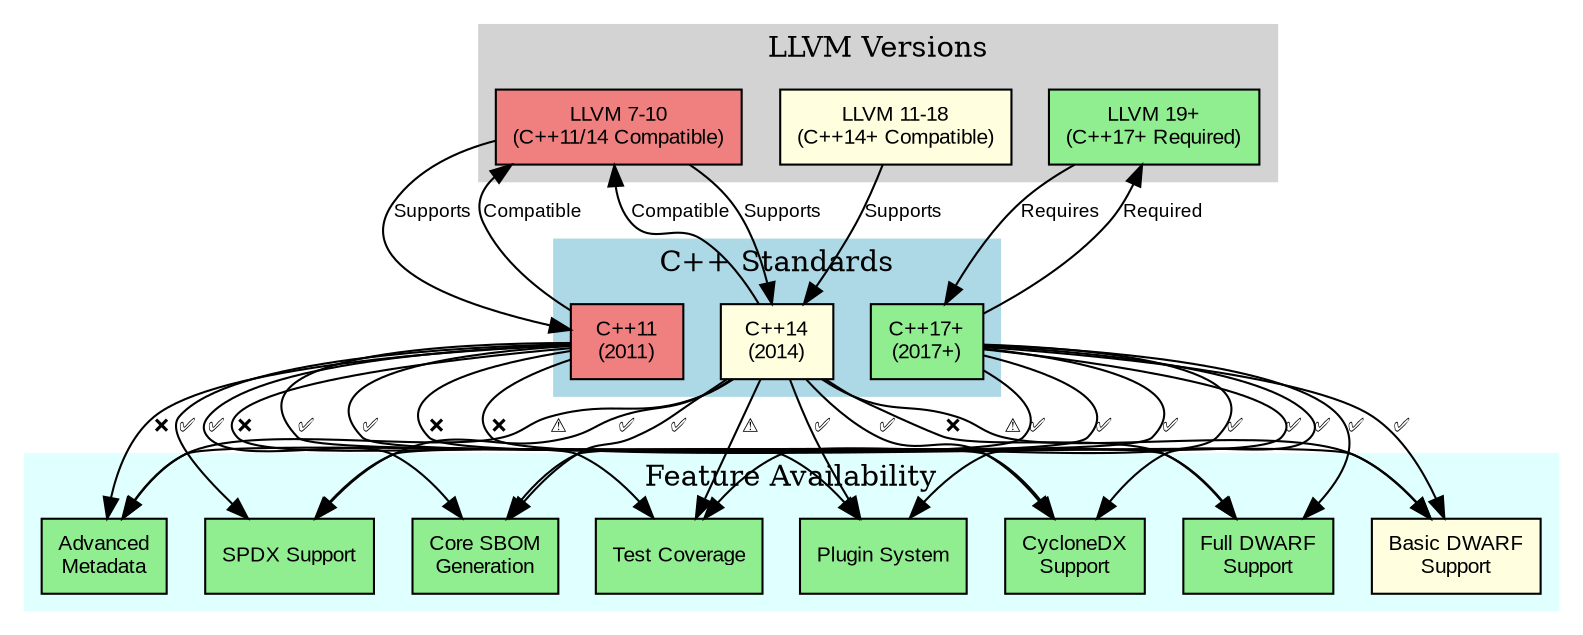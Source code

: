 digraph CompatibilityMatrix {
    rankdir=TB;
    node [shape=box, style=filled, fontname="Arial", fontsize=10];
    edge [fontname="Arial", fontsize=9];
    
    // C++ Standards
    subgraph cluster_cpp_standards {
        label="C++ Standards";
        style=filled;
        color=lightblue;
        
        cpp11 [label="C++11\n(2011)", fillcolor=lightcoral];
        cpp14 [label="C++14\n(2014)", fillcolor=lightyellow];
        cpp17 [label="C++17+\n(2017+)", fillcolor=lightgreen];
    }
    
    // LLVM Versions
    subgraph cluster_llvm_versions {
        label="LLVM Versions";
        style=filled;
        color=lightgray;
        
        llvm_7_10 [label="LLVM 7-10\n(C++11/14 Compatible)", fillcolor=lightcoral];
        llvm_11_18 [label="LLVM 11-18\n(C++14+ Compatible)", fillcolor=lightyellow];
        llvm_19_plus [label="LLVM 19+\n(C++17+ Required)", fillcolor=lightgreen];
    }
    
    // Features
    subgraph cluster_features {
        label="Feature Availability";
        style=filled;
        color=lightcyan;
        
        core_sbom [label="Core SBOM\nGeneration", fillcolor=lightgreen];
        spdx_support [label="SPDX Support", fillcolor=lightgreen];
        cyclonedx_support [label="CycloneDX\nSupport", fillcolor=lightgreen];
        basic_dwarf [label="Basic DWARF\nSupport", fillcolor=lightyellow];
        full_dwarf [label="Full DWARF\nSupport", fillcolor=lightgreen];
        advanced_metadata [label="Advanced\nMetadata", fillcolor=lightgreen];
        plugin_system [label="Plugin System", fillcolor=lightgreen];
        test_coverage [label="Test Coverage", fillcolor=lightgreen];
    }
    
    // C++11 connections
    cpp11 -> llvm_7_10 [label="Compatible"];
    cpp11 -> core_sbom [label="✅"];
    cpp11 -> spdx_support [label="✅"];
    cpp11 -> cyclonedx_support [label="✅"];
    cpp11 -> basic_dwarf [label="❌"];
    cpp11 -> full_dwarf [label="❌"];
    cpp11 -> advanced_metadata [label="❌"];
    cpp11 -> plugin_system [label="✅"];
    cpp11 -> test_coverage [label="❌"];
    
    // C++14 connections
    cpp14 -> llvm_7_10 [label="Compatible"];
    cpp14 -> core_sbom [label="✅"];
    cpp14 -> spdx_support [label="✅"];
    cpp14 -> cyclonedx_support [label="✅"];
    cpp14 -> basic_dwarf [label="⚠️"];
    cpp14 -> full_dwarf [label="❌"];
    cpp14 -> advanced_metadata [label="⚠️"];
    cpp14 -> plugin_system [label="✅"];
    cpp14 -> test_coverage [label="⚠️"];
    
    // C++17+ connections
    cpp17 -> llvm_19_plus [label="Required"];
    cpp17 -> core_sbom [label="✅"];
    cpp17 -> spdx_support [label="✅"];
    cpp17 -> cyclonedx_support [label="✅"];
    cpp17 -> basic_dwarf [label="✅"];
    cpp17 -> full_dwarf [label="✅"];
    cpp17 -> advanced_metadata [label="✅"];
    cpp17 -> plugin_system [label="✅"];
    cpp17 -> test_coverage [label="✅"];
    
    // LLVM version constraints
    llvm_7_10 -> cpp11 [label="Supports"];
    llvm_7_10 -> cpp14 [label="Supports"];
    llvm_11_18 -> cpp14 [label="Supports"];
    llvm_19_plus -> cpp17 [label="Requires"];
}